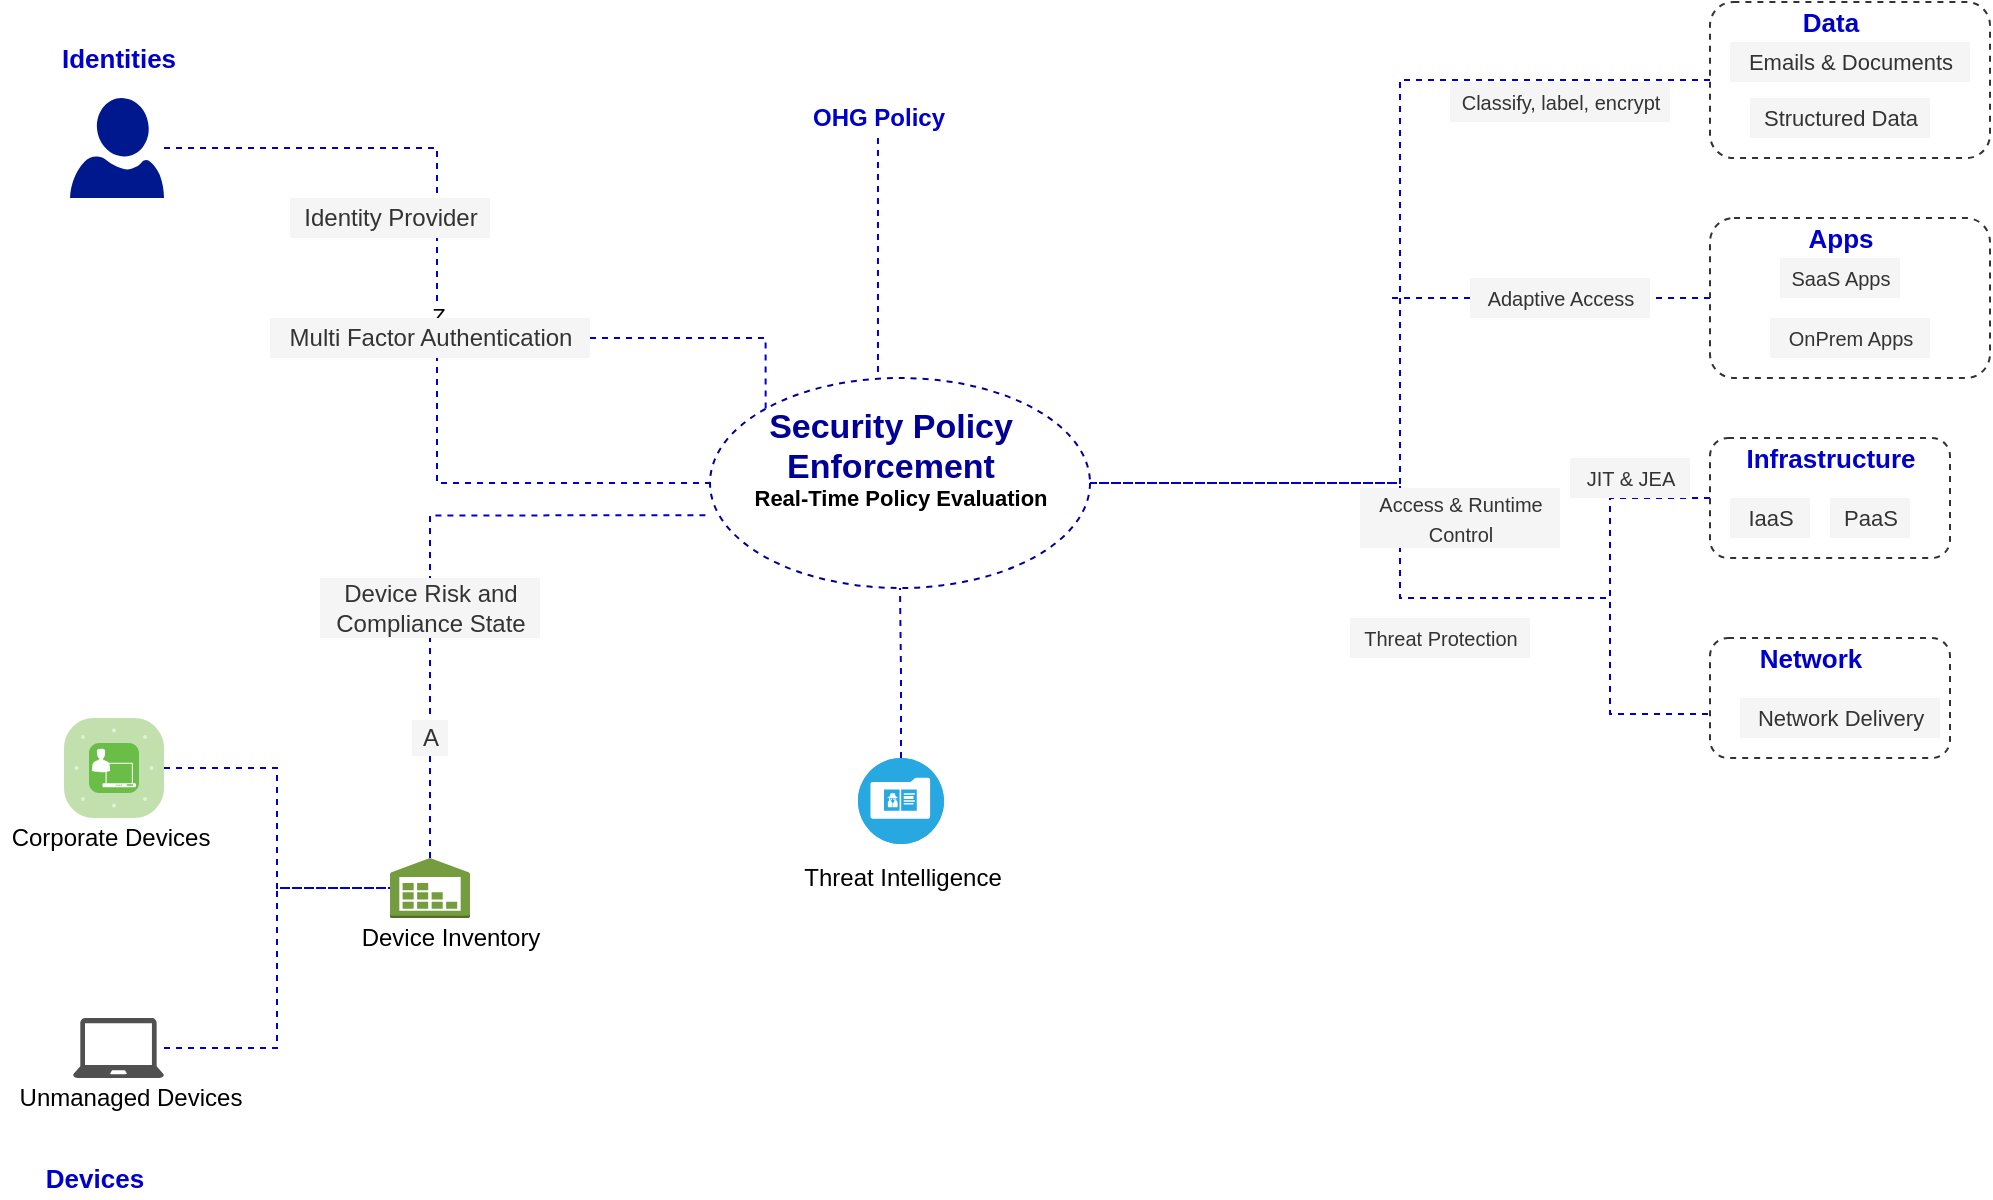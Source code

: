 <mxfile version="15.1.4" type="github">
  <diagram id="XlCr0blBiB29ZodINe09" name="Page-1">
    <mxGraphModel dx="782" dy="468" grid="1" gridSize="10" guides="1" tooltips="1" connect="1" arrows="1" fold="1" page="0" pageScale="1" pageWidth="827" pageHeight="1169" math="0" shadow="0">
      <root>
        <mxCell id="0" />
        <mxCell id="1" parent="0" />
        <mxCell id="9bMtUkMzaD1Lc-QsG-QS-1" value="Z" style="edgeStyle=orthogonalEdgeStyle;rounded=0;orthogonalLoop=1;jettySize=auto;html=1;entryX=0;entryY=0.5;entryDx=0;entryDy=0;dashed=1;strokeColor=#0000CC;endArrow=none;endFill=0;" edge="1" parent="1" source="9bMtUkMzaD1Lc-QsG-QS-2" target="9bMtUkMzaD1Lc-QsG-QS-4">
          <mxGeometry relative="1" as="geometry" />
        </mxCell>
        <mxCell id="9bMtUkMzaD1Lc-QsG-QS-2" value="" style="aspect=fixed;pointerEvents=1;shadow=0;dashed=0;html=1;strokeColor=none;labelPosition=center;verticalLabelPosition=bottom;verticalAlign=top;align=center;fillColor=#00188D;shape=mxgraph.azure.user" vertex="1" parent="1">
          <mxGeometry x="120" y="160" width="47" height="50" as="geometry" />
        </mxCell>
        <mxCell id="9bMtUkMzaD1Lc-QsG-QS-3" value="&lt;b&gt;&lt;font style=&quot;font-size: 11px&quot;&gt;Real-Time Policy Evaluation&lt;/font&gt;&lt;/b&gt;" style="text;html=1;resizable=0;autosize=1;align=center;verticalAlign=middle;points=[];fillColor=none;strokeColor=none;rounded=0;" vertex="1" parent="1">
          <mxGeometry x="455" y="350" width="160" height="20" as="geometry" />
        </mxCell>
        <mxCell id="9bMtUkMzaD1Lc-QsG-QS-4" value="" style="ellipse;whiteSpace=wrap;html=1;fillColor=none;dashed=1;strokeColor=#000099;strokeWidth=1;" vertex="1" parent="1">
          <mxGeometry x="440" y="300" width="190" height="105" as="geometry" />
        </mxCell>
        <mxCell id="9bMtUkMzaD1Lc-QsG-QS-5" value="&lt;b style=&quot;font-size: 17px&quot;&gt;&lt;font color=&quot;#000099&quot; style=&quot;font-size: 17px&quot;&gt;Security Policy &lt;br&gt;Enforcement&lt;br&gt;&lt;br&gt;&lt;/font&gt;&lt;/b&gt;" style="text;html=1;resizable=0;autosize=1;align=center;verticalAlign=middle;points=[];fillColor=none;strokeColor=none;rounded=0;" vertex="1" parent="1">
          <mxGeometry x="460" y="320" width="140" height="50" as="geometry" />
        </mxCell>
        <mxCell id="9bMtUkMzaD1Lc-QsG-QS-6" value="" style="shape=image;html=1;verticalAlign=top;verticalLabelPosition=bottom;labelBackgroundColor=#ffffff;imageAspect=0;aspect=fixed;image=https://cdn1.iconfinder.com/data/icons/funeral-7/64/calendar-time-date-organization-schedule-administration-calendars-time_and_date-interface-128.png;dashed=1;strokeColor=#000099;strokeWidth=1;fillColor=none;" vertex="1" parent="1">
          <mxGeometry x="500" y="112" width="48" height="48" as="geometry" />
        </mxCell>
        <mxCell id="9bMtUkMzaD1Lc-QsG-QS-7" style="edgeStyle=orthogonalEdgeStyle;rounded=0;orthogonalLoop=1;jettySize=auto;html=1;entryX=0.442;entryY=0;entryDx=0;entryDy=0;entryPerimeter=0;dashed=1;strokeColor=#0000CC;endArrow=none;endFill=0;" edge="1" parent="1" source="9bMtUkMzaD1Lc-QsG-QS-8" target="9bMtUkMzaD1Lc-QsG-QS-4">
          <mxGeometry relative="1" as="geometry" />
        </mxCell>
        <mxCell id="9bMtUkMzaD1Lc-QsG-QS-8" value="&lt;b&gt;&lt;font color=&quot;#0000cc&quot;&gt;OHG Policy&lt;/font&gt;&lt;/b&gt;" style="text;html=1;resizable=0;autosize=1;align=center;verticalAlign=middle;points=[];fillColor=none;strokeColor=none;rounded=0;dashed=1;" vertex="1" parent="1">
          <mxGeometry x="484" y="160" width="80" height="20" as="geometry" />
        </mxCell>
        <mxCell id="9bMtUkMzaD1Lc-QsG-QS-9" value="&lt;b&gt;&lt;font style=&quot;font-size: 13px&quot; color=&quot;#0000cc&quot;&gt;Identities&lt;/font&gt;&lt;/b&gt;" style="text;html=1;resizable=0;autosize=1;align=center;verticalAlign=middle;points=[];fillColor=none;strokeColor=none;rounded=0;dashed=1;" vertex="1" parent="1">
          <mxGeometry x="108.5" y="130" width="70" height="20" as="geometry" />
        </mxCell>
        <mxCell id="9bMtUkMzaD1Lc-QsG-QS-10" value="Identity Provider" style="text;html=1;resizable=0;autosize=1;align=center;verticalAlign=middle;points=[];rounded=0;dashed=1;fillColor=#f5f5f5;fontColor=#333333;" vertex="1" parent="1">
          <mxGeometry x="230" y="210" width="100" height="20" as="geometry" />
        </mxCell>
        <mxCell id="9bMtUkMzaD1Lc-QsG-QS-11" style="edgeStyle=orthogonalEdgeStyle;rounded=0;orthogonalLoop=1;jettySize=auto;html=1;entryX=0;entryY=0;entryDx=0;entryDy=0;dashed=1;endArrow=none;endFill=0;strokeColor=#0000CC;" edge="1" parent="1" source="9bMtUkMzaD1Lc-QsG-QS-12" target="9bMtUkMzaD1Lc-QsG-QS-4">
          <mxGeometry relative="1" as="geometry" />
        </mxCell>
        <mxCell id="9bMtUkMzaD1Lc-QsG-QS-12" value="Multi Factor Authentication" style="text;html=1;resizable=0;autosize=1;align=center;verticalAlign=middle;points=[];rounded=0;dashed=1;fillColor=#f5f5f5;fontColor=#333333;" vertex="1" parent="1">
          <mxGeometry x="220" y="270" width="160" height="20" as="geometry" />
        </mxCell>
        <mxCell id="9bMtUkMzaD1Lc-QsG-QS-13" style="edgeStyle=orthogonalEdgeStyle;rounded=0;orthogonalLoop=1;jettySize=auto;html=1;entryX=0;entryY=0.5;entryDx=0;entryDy=0;entryPerimeter=0;dashed=1;endArrow=none;endFill=0;strokeColor=#0000CC;" edge="1" parent="1" source="9bMtUkMzaD1Lc-QsG-QS-14" target="9bMtUkMzaD1Lc-QsG-QS-16">
          <mxGeometry relative="1" as="geometry" />
        </mxCell>
        <mxCell id="9bMtUkMzaD1Lc-QsG-QS-14" value="" style="pointerEvents=1;shadow=0;dashed=0;html=1;strokeColor=none;fillColor=#505050;labelPosition=center;verticalLabelPosition=bottom;verticalAlign=top;outlineConnect=0;align=center;shape=mxgraph.office.devices.laptop;" vertex="1" parent="1">
          <mxGeometry x="121.5" y="620" width="45.5" height="30" as="geometry" />
        </mxCell>
        <mxCell id="9bMtUkMzaD1Lc-QsG-QS-15" style="edgeStyle=orthogonalEdgeStyle;rounded=0;orthogonalLoop=1;jettySize=auto;html=1;entryX=-0.004;entryY=0.654;entryDx=0;entryDy=0;entryPerimeter=0;dashed=1;endArrow=none;endFill=0;strokeColor=#0000CC;" edge="1" parent="1" source="9bMtUkMzaD1Lc-QsG-QS-16" target="9bMtUkMzaD1Lc-QsG-QS-4">
          <mxGeometry relative="1" as="geometry">
            <Array as="points">
              <mxPoint x="300" y="369" />
            </Array>
          </mxGeometry>
        </mxCell>
        <mxCell id="9bMtUkMzaD1Lc-QsG-QS-16" value="" style="outlineConnect=0;dashed=0;verticalLabelPosition=bottom;verticalAlign=top;align=center;html=1;shape=mxgraph.aws3.inventory;fillColor=#759C3E;gradientColor=none;strokeColor=#000099;strokeWidth=1;" vertex="1" parent="1">
          <mxGeometry x="280" y="540" width="40" height="30" as="geometry" />
        </mxCell>
        <mxCell id="9bMtUkMzaD1Lc-QsG-QS-17" style="edgeStyle=orthogonalEdgeStyle;rounded=0;orthogonalLoop=1;jettySize=auto;html=1;entryX=0;entryY=0.5;entryDx=0;entryDy=0;entryPerimeter=0;dashed=1;strokeColor=#0000CC;endArrow=none;endFill=0;" edge="1" parent="1" source="9bMtUkMzaD1Lc-QsG-QS-18" target="9bMtUkMzaD1Lc-QsG-QS-16">
          <mxGeometry relative="1" as="geometry" />
        </mxCell>
        <mxCell id="9bMtUkMzaD1Lc-QsG-QS-18" value="" style="verticalLabelPosition=bottom;html=1;fillColor=#6ABD46;strokeColor=#ffffff;verticalAlign=top;align=center;points=[[0.085,0.085,0],[0.915,0.085,0],[0.915,0.915,0],[0.085,0.915,0],[0.25,0,0],[0.5,0,0],[0.75,0,0],[1,0.25,0],[1,0.5,0],[1,0.75,0],[0.75,1,0],[0.5,1,0],[0.25,1,0],[0,0.75,0],[0,0.5,0],[0,0.25,0]];pointerEvents=1;shape=mxgraph.cisco_safe.compositeIcon;bgIcon=mxgraph.cisco_safe.architecture.generic_appliance;resIcon=mxgraph.cisco_safe.architecture.corporate_device1;dashed=1;" vertex="1" parent="1">
          <mxGeometry x="117" y="470" width="50" height="50" as="geometry" />
        </mxCell>
        <mxCell id="9bMtUkMzaD1Lc-QsG-QS-19" value="Corporate Devices" style="text;html=1;resizable=0;autosize=1;align=center;verticalAlign=middle;points=[];fillColor=none;strokeColor=none;rounded=0;dashed=1;" vertex="1" parent="1">
          <mxGeometry x="85" y="520" width="110" height="20" as="geometry" />
        </mxCell>
        <mxCell id="9bMtUkMzaD1Lc-QsG-QS-20" value="Unmanaged Devices" style="text;html=1;resizable=0;autosize=1;align=center;verticalAlign=middle;points=[];fillColor=none;strokeColor=none;rounded=0;dashed=1;" vertex="1" parent="1">
          <mxGeometry x="85" y="650" width="130" height="20" as="geometry" />
        </mxCell>
        <mxCell id="9bMtUkMzaD1Lc-QsG-QS-21" value="Device Inventory" style="text;html=1;resizable=0;autosize=1;align=center;verticalAlign=middle;points=[];fillColor=none;strokeColor=none;rounded=0;dashed=1;" vertex="1" parent="1">
          <mxGeometry x="260" y="570" width="100" height="20" as="geometry" />
        </mxCell>
        <mxCell id="9bMtUkMzaD1Lc-QsG-QS-22" value="Device Risk and &lt;br&gt;Compliance State" style="text;html=1;resizable=0;autosize=1;align=center;verticalAlign=middle;points=[];rounded=0;dashed=1;fillColor=#f5f5f5;fontColor=#333333;" vertex="1" parent="1">
          <mxGeometry x="245" y="400" width="110" height="30" as="geometry" />
        </mxCell>
        <mxCell id="9bMtUkMzaD1Lc-QsG-QS-23" value="A" style="text;html=1;resizable=0;autosize=1;align=center;verticalAlign=middle;points=[];rounded=0;dashed=1;fillColor=#f5f5f5;fontColor=#333333;" vertex="1" parent="1">
          <mxGeometry x="291" y="471" width="18" height="18" as="geometry" />
        </mxCell>
        <mxCell id="9bMtUkMzaD1Lc-QsG-QS-24" style="edgeStyle=orthogonalEdgeStyle;rounded=0;orthogonalLoop=1;jettySize=auto;html=1;dashed=1;endArrow=none;endFill=0;strokeColor=#0000CC;" edge="1" parent="1" source="9bMtUkMzaD1Lc-QsG-QS-25" target="9bMtUkMzaD1Lc-QsG-QS-4">
          <mxGeometry relative="1" as="geometry" />
        </mxCell>
        <mxCell id="9bMtUkMzaD1Lc-QsG-QS-25" value="" style="fillColor=#28A8E0;verticalLabelPosition=bottom;html=1;strokeColor=#ffffff;verticalAlign=top;align=center;points=[[0.145,0.145,0],[0.5,0,0],[0.855,0.145,0],[1,0.5,0],[0.855,0.855,0],[0.5,1,0],[0.145,0.855,0],[0,0.5,0]];pointerEvents=1;shape=mxgraph.cisco_safe.compositeIcon;bgIcon=ellipse;resIcon=mxgraph.cisco_safe.capability.threat_intelligence;dashed=1;" vertex="1" parent="1">
          <mxGeometry x="514" y="490" width="43" height="43" as="geometry" />
        </mxCell>
        <mxCell id="9bMtUkMzaD1Lc-QsG-QS-26" value="Threat Intelligence" style="text;html=1;resizable=0;autosize=1;align=center;verticalAlign=middle;points=[];fillColor=none;strokeColor=none;rounded=0;dashed=1;" vertex="1" parent="1">
          <mxGeometry x="480.5" y="540" width="110" height="20" as="geometry" />
        </mxCell>
        <mxCell id="9bMtUkMzaD1Lc-QsG-QS-27" style="edgeStyle=orthogonalEdgeStyle;rounded=0;orthogonalLoop=1;jettySize=auto;html=1;entryX=1;entryY=0.5;entryDx=0;entryDy=0;dashed=1;endArrow=none;endFill=0;strokeColor=#0000CC;" edge="1" parent="1" source="9bMtUkMzaD1Lc-QsG-QS-28" target="9bMtUkMzaD1Lc-QsG-QS-4">
          <mxGeometry relative="1" as="geometry" />
        </mxCell>
        <mxCell id="9bMtUkMzaD1Lc-QsG-QS-28" value="" style="rounded=1;whiteSpace=wrap;html=1;dashed=1;strokeWidth=1;fillColor=none;strokeColor=#333333;" vertex="1" parent="1">
          <mxGeometry x="940" y="112" width="140" height="78" as="geometry" />
        </mxCell>
        <mxCell id="9bMtUkMzaD1Lc-QsG-QS-29" value="&lt;b&gt;&lt;font color=&quot;#0000cc&quot; style=&quot;font-size: 13px&quot;&gt;Devices&lt;/font&gt;&lt;/b&gt;" style="text;html=1;resizable=0;autosize=1;align=center;verticalAlign=middle;points=[];fillColor=none;strokeColor=none;rounded=0;dashed=1;" vertex="1" parent="1">
          <mxGeometry x="102" y="690" width="60" height="20" as="geometry" />
        </mxCell>
        <mxCell id="9bMtUkMzaD1Lc-QsG-QS-30" value="&lt;b&gt;&lt;font style=&quot;font-size: 13px&quot; color=&quot;#0000cc&quot;&gt;Data&lt;/font&gt;&lt;/b&gt;" style="text;html=1;resizable=0;autosize=1;align=center;verticalAlign=middle;points=[];fillColor=none;strokeColor=none;rounded=0;dashed=1;" vertex="1" parent="1">
          <mxGeometry x="980" y="112" width="40" height="20" as="geometry" />
        </mxCell>
        <mxCell id="9bMtUkMzaD1Lc-QsG-QS-31" style="edgeStyle=orthogonalEdgeStyle;rounded=0;orthogonalLoop=1;jettySize=auto;html=1;dashed=1;endArrow=none;endFill=0;strokeColor=#0000CC;" edge="1" parent="1" source="9bMtUkMzaD1Lc-QsG-QS-32">
          <mxGeometry relative="1" as="geometry">
            <mxPoint x="780" y="260" as="targetPoint" />
          </mxGeometry>
        </mxCell>
        <mxCell id="9bMtUkMzaD1Lc-QsG-QS-32" value="" style="rounded=1;whiteSpace=wrap;html=1;dashed=1;strokeWidth=1;fillColor=none;strokeColor=#333333;" vertex="1" parent="1">
          <mxGeometry x="940" y="220" width="140" height="80" as="geometry" />
        </mxCell>
        <mxCell id="9bMtUkMzaD1Lc-QsG-QS-33" style="edgeStyle=orthogonalEdgeStyle;rounded=0;orthogonalLoop=1;jettySize=auto;html=1;entryX=0;entryY=0.633;entryDx=0;entryDy=0;entryPerimeter=0;dashed=1;endArrow=none;endFill=0;strokeColor=#0000CC;" edge="1" parent="1" source="9bMtUkMzaD1Lc-QsG-QS-35" target="9bMtUkMzaD1Lc-QsG-QS-36">
          <mxGeometry relative="1" as="geometry">
            <Array as="points">
              <mxPoint x="890" y="360" />
              <mxPoint x="890" y="468" />
            </Array>
          </mxGeometry>
        </mxCell>
        <mxCell id="9bMtUkMzaD1Lc-QsG-QS-34" style="edgeStyle=orthogonalEdgeStyle;rounded=0;orthogonalLoop=1;jettySize=auto;html=1;entryX=1;entryY=0.5;entryDx=0;entryDy=0;dashed=1;endArrow=none;endFill=0;strokeColor=#0000CC;" edge="1" parent="1" source="9bMtUkMzaD1Lc-QsG-QS-35" target="9bMtUkMzaD1Lc-QsG-QS-4">
          <mxGeometry relative="1" as="geometry">
            <Array as="points">
              <mxPoint x="890" y="360" />
              <mxPoint x="890" y="410" />
              <mxPoint x="785" y="410" />
              <mxPoint x="785" y="353" />
            </Array>
          </mxGeometry>
        </mxCell>
        <mxCell id="9bMtUkMzaD1Lc-QsG-QS-35" value="" style="rounded=1;whiteSpace=wrap;html=1;dashed=1;strokeWidth=1;fillColor=none;strokeColor=#333333;" vertex="1" parent="1">
          <mxGeometry x="940" y="330" width="120" height="60" as="geometry" />
        </mxCell>
        <mxCell id="9bMtUkMzaD1Lc-QsG-QS-36" value="" style="rounded=1;whiteSpace=wrap;html=1;dashed=1;strokeWidth=1;fillColor=none;strokeColor=#333333;" vertex="1" parent="1">
          <mxGeometry x="940" y="430" width="120" height="60" as="geometry" />
        </mxCell>
        <mxCell id="9bMtUkMzaD1Lc-QsG-QS-37" value="&lt;b&gt;&lt;font color=&quot;#0000cc&quot; style=&quot;font-size: 13px&quot;&gt;Apps&lt;/font&gt;&lt;/b&gt;" style="text;html=1;resizable=0;autosize=1;align=center;verticalAlign=middle;points=[];fillColor=none;strokeColor=none;rounded=0;dashed=1;" vertex="1" parent="1">
          <mxGeometry x="980" y="220" width="50" height="20" as="geometry" />
        </mxCell>
        <mxCell id="9bMtUkMzaD1Lc-QsG-QS-38" value="&lt;b&gt;&lt;font color=&quot;#0000cc&quot; style=&quot;font-size: 13px&quot;&gt;Network&lt;/font&gt;&lt;/b&gt;" style="text;html=1;resizable=0;autosize=1;align=center;verticalAlign=middle;points=[];fillColor=none;strokeColor=none;rounded=0;dashed=1;" vertex="1" parent="1">
          <mxGeometry x="955" y="430" width="70" height="20" as="geometry" />
        </mxCell>
        <mxCell id="9bMtUkMzaD1Lc-QsG-QS-39" value="&lt;b&gt;&lt;font color=&quot;#0000cc&quot; style=&quot;font-size: 13px&quot;&gt;Infrastructure&lt;/font&gt;&lt;/b&gt;" style="text;html=1;resizable=0;autosize=1;align=center;verticalAlign=middle;points=[];fillColor=none;strokeColor=none;rounded=0;dashed=1;" vertex="1" parent="1">
          <mxGeometry x="950" y="330" width="100" height="20" as="geometry" />
        </mxCell>
        <mxCell id="9bMtUkMzaD1Lc-QsG-QS-40" value="&lt;font style=&quot;font-size: 10px&quot;&gt;JIT &amp;amp; JEA&lt;/font&gt;" style="text;html=1;resizable=0;autosize=1;align=center;verticalAlign=middle;points=[];rounded=0;dashed=1;fillColor=#f5f5f5;fontColor=#333333;" vertex="1" parent="1">
          <mxGeometry x="870" y="340" width="60" height="20" as="geometry" />
        </mxCell>
        <mxCell id="9bMtUkMzaD1Lc-QsG-QS-41" value="&lt;font style=&quot;font-size: 11px&quot;&gt;IaaS&lt;/font&gt;" style="text;html=1;resizable=0;autosize=1;align=center;verticalAlign=middle;points=[];rounded=0;dashed=1;fillColor=#f5f5f5;fontColor=#333333;" vertex="1" parent="1">
          <mxGeometry x="950" y="360" width="40" height="20" as="geometry" />
        </mxCell>
        <mxCell id="9bMtUkMzaD1Lc-QsG-QS-42" value="&lt;font style=&quot;font-size: 10px&quot;&gt;SaaS Apps&lt;/font&gt;" style="text;html=1;resizable=0;autosize=1;align=center;verticalAlign=middle;points=[];rounded=0;dashed=1;fillColor=#f5f5f5;fontColor=#333333;" vertex="1" parent="1">
          <mxGeometry x="975" y="240" width="60" height="20" as="geometry" />
        </mxCell>
        <mxCell id="9bMtUkMzaD1Lc-QsG-QS-43" value="&lt;font style=&quot;font-size: 11px&quot;&gt;Structured Data&lt;/font&gt;" style="text;html=1;resizable=0;autosize=1;align=center;verticalAlign=middle;points=[];rounded=0;dashed=1;fillColor=#f5f5f5;fontColor=#333333;" vertex="1" parent="1">
          <mxGeometry x="960" y="160" width="90" height="20" as="geometry" />
        </mxCell>
        <mxCell id="9bMtUkMzaD1Lc-QsG-QS-44" value="&lt;font style=&quot;font-size: 11px&quot;&gt;Emails &amp;amp; Documents&lt;/font&gt;" style="text;html=1;resizable=0;autosize=1;align=center;verticalAlign=middle;points=[];rounded=0;dashed=1;fillColor=#f5f5f5;fontColor=#333333;" vertex="1" parent="1">
          <mxGeometry x="950" y="132" width="120" height="20" as="geometry" />
        </mxCell>
        <mxCell id="9bMtUkMzaD1Lc-QsG-QS-45" value="&lt;font style=&quot;font-size: 10px&quot;&gt;OnPrem Apps&lt;/font&gt;" style="text;html=1;resizable=0;autosize=1;align=center;verticalAlign=middle;points=[];rounded=0;dashed=1;fillColor=#f5f5f5;fontColor=#333333;" vertex="1" parent="1">
          <mxGeometry x="970" y="270" width="80" height="20" as="geometry" />
        </mxCell>
        <mxCell id="9bMtUkMzaD1Lc-QsG-QS-46" value="&lt;font style=&quot;font-size: 11px&quot;&gt;Network Delivery&lt;/font&gt;" style="text;html=1;resizable=0;autosize=1;align=center;verticalAlign=middle;points=[];rounded=0;dashed=1;fillColor=#f5f5f5;fontColor=#333333;" vertex="1" parent="1">
          <mxGeometry x="955" y="460" width="100" height="20" as="geometry" />
        </mxCell>
        <mxCell id="9bMtUkMzaD1Lc-QsG-QS-47" value="&lt;font style=&quot;font-size: 11px&quot;&gt;PaaS&lt;/font&gt;" style="text;html=1;resizable=0;autosize=1;align=center;verticalAlign=middle;points=[];rounded=0;dashed=1;fillColor=#f5f5f5;fontColor=#333333;" vertex="1" parent="1">
          <mxGeometry x="1000" y="360" width="40" height="20" as="geometry" />
        </mxCell>
        <mxCell id="9bMtUkMzaD1Lc-QsG-QS-48" value="&lt;font style=&quot;font-size: 10px&quot;&gt;Classify, label, encrypt&lt;/font&gt;" style="text;html=1;resizable=0;autosize=1;align=center;verticalAlign=middle;points=[];rounded=0;dashed=1;fillColor=#f5f5f5;fontColor=#333333;" vertex="1" parent="1">
          <mxGeometry x="810" y="152" width="110" height="20" as="geometry" />
        </mxCell>
        <mxCell id="9bMtUkMzaD1Lc-QsG-QS-49" value="&lt;font style=&quot;font-size: 10px&quot;&gt;Adaptive Access&lt;/font&gt;" style="text;html=1;resizable=0;autosize=1;align=center;verticalAlign=middle;points=[];rounded=0;dashed=1;fillColor=#f5f5f5;fontColor=#333333;" vertex="1" parent="1">
          <mxGeometry x="820" y="250" width="90" height="20" as="geometry" />
        </mxCell>
        <mxCell id="9bMtUkMzaD1Lc-QsG-QS-50" value="&lt;font style=&quot;font-size: 10px&quot;&gt;Threat Protection&lt;/font&gt;" style="text;html=1;resizable=0;autosize=1;align=center;verticalAlign=middle;points=[];rounded=0;dashed=1;fillColor=#f5f5f5;fontColor=#333333;" vertex="1" parent="1">
          <mxGeometry x="760" y="420" width="90" height="20" as="geometry" />
        </mxCell>
        <mxCell id="9bMtUkMzaD1Lc-QsG-QS-51" value="&lt;font style=&quot;font-size: 10px&quot;&gt;Access &amp;amp; Runtime&lt;br&gt;Control&lt;/font&gt;" style="text;html=1;resizable=0;autosize=1;align=center;verticalAlign=middle;points=[];rounded=0;dashed=1;fillColor=#f5f5f5;fontColor=#333333;" vertex="1" parent="1">
          <mxGeometry x="765" y="355" width="100" height="30" as="geometry" />
        </mxCell>
      </root>
    </mxGraphModel>
  </diagram>
</mxfile>
